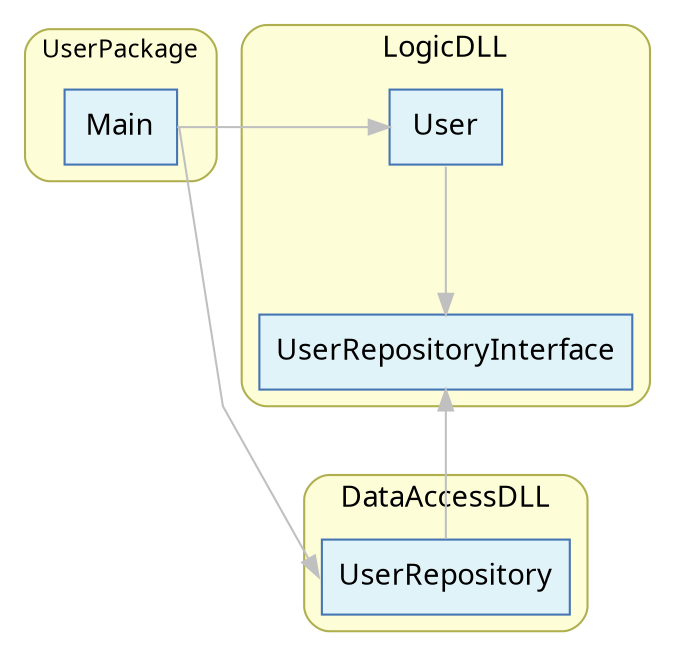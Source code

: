 digraph G {
	// Setting
	graph [
		fontname = "Migu 1M",
		labelloc = "t",
		labeljust = "c",
		bgcolor = white,
		fontcolor = Black,
		fontsize = 14,
		style = "filled",
		rankdir = TB,
		splines = polyline,
		ranksep = 1.0,
		nodesep = 0.5,
		compound = true,
		newrank = true,
	];

	node [
		colorscheme = "rdylbu9"
		style = "solid,filled",
		fontsize = 14,
		fontname = "Migu 1M",
		color = 9,
		fillcolor = 6,
	];

	edge [
		style = solid,
		fontsize = 14,
		fontcolor = white,
		fontname = "Migu 1M",
		color = gray,
		labelfloat = true,
		labeldistance = 2.5,
		labelangle = 70,
	];

	// Elements
	subgraph cluster0 {
		label = "UserPackage";
		graph [
			fontname = "Migu 1M",
			labelloc = "t",
			labeljust = "c",
			color = "#AFAF4F",
			fillcolor = "#FDFDD7",
			fontcolor = Black,
			fontsize = 12,
			style = "filled,rounded",
			rankdir = TB,
			splines = spline,
			ranksep = 1.0,
		];

		UL [
			shape = box,
			label = "Main",
		];
	}

	subgraph cluster1 {
		label="LogicDLL";
		graph [
			fontname = "Migu 1M",
			labelloc = "t",
			labeljust = "c",
			color = "#AFAF4F",
			fillcolor = "#FDFDD7",
			fontcolor = Black,
			fontsize = 14,
			style = "filled,rounded",
			rankdir = TB,
			splines = spline,
			ranksep = 1.0,
			nodesep = 0.01,
		];

		U [
			shape = box,
			label = "User",
		];

		URI [
			shape = box,
			style = filled,
			label = "UserRepositoryInterface",
		];

		U -> URI [
			headport = n,
			tailport = s,
			weight = 1000,
		];
	}

	subgraph cluster2 {
		label = "DataAccessDLL";
		graph [
			fontname = "Migu 1M",
			labelloc = "t",
			labeljust = "c",
			color = "#AFAF4F",
			fillcolor = "#FDFDD7",
			fontcolor = Black,
			fontsize = 14,
			style = "filled,rounded",
			rankdir = TB,
			splines = spline,
			ranksep = 1.0,
			nodesep = 0.05,
		];

		UR [
			shape = box,
			style = filled,
			label = "UserRepository",
		];
	}

	{ rank = same; UL; U; }

	// Relationships
	URI -> UR [
		dir=back,
		weight = 1000,
	];

	UL -> U [
		headport = w,
		tailport = e,
		//lhead = "cluster1",
		//ltail = "cluster0",
		weight = 0,
	];
	UL -> UR [
		headport = w,
		tailport = e,
		//lhead = "cluster2",
		//ltail = "cluster0",
		weight = 0,
	];
}


